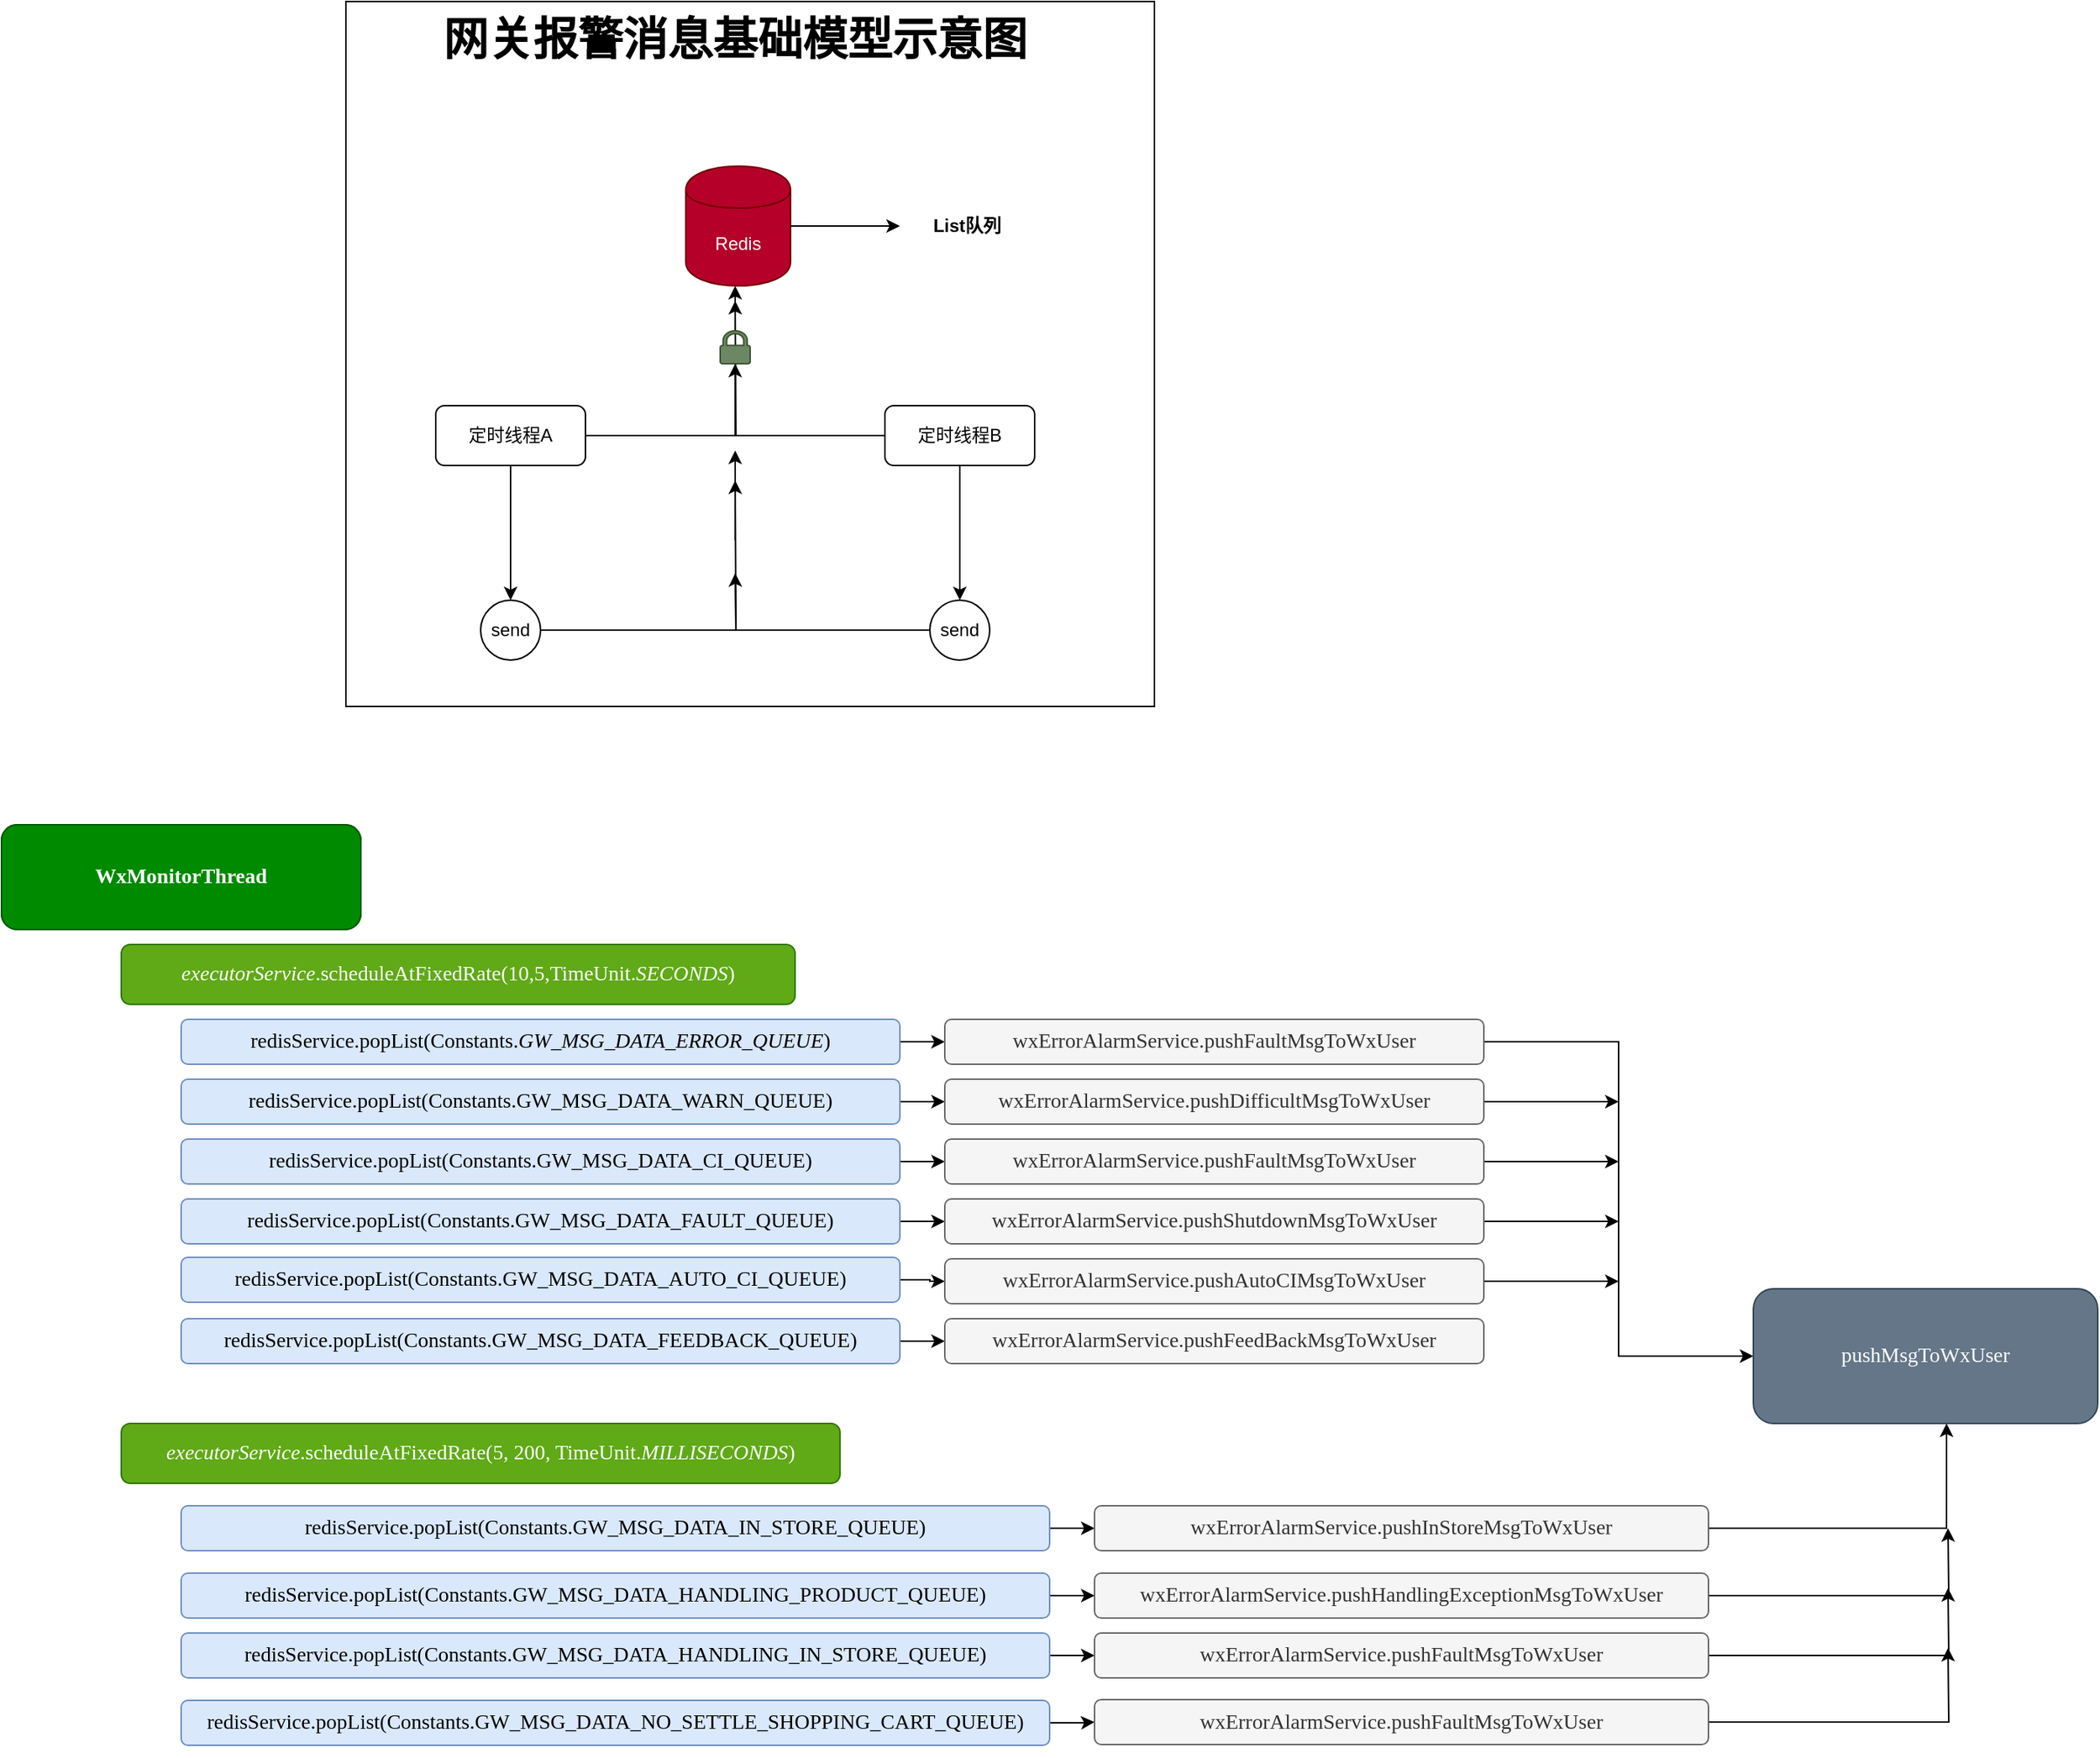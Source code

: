 <mxfile version="12.9.11" type="github">
  <diagram id="0iGwgGr-Oi8jdjV9H6Ax" name="Page-1">
    <mxGraphModel dx="2489" dy="762" grid="1" gridSize="10" guides="1" tooltips="1" connect="1" arrows="1" fold="1" page="1" pageScale="1" pageWidth="827" pageHeight="1169" math="0" shadow="0">
      <root>
        <mxCell id="0" />
        <mxCell id="1" parent="0" />
        <mxCell id="Dua-MCm0FBzaHcsmr25D-1" value="" style="rounded=0;whiteSpace=wrap;html=1;" vertex="1" parent="1">
          <mxGeometry x="-310" y="50" width="540" height="471" as="geometry" />
        </mxCell>
        <mxCell id="rj2z753RrD6WEbJDvLND-8" style="edgeStyle=orthogonalEdgeStyle;rounded=0;orthogonalLoop=1;jettySize=auto;html=1;" parent="1" source="rj2z753RrD6WEbJDvLND-1" edge="1">
          <mxGeometry relative="1" as="geometry">
            <mxPoint x="-50" y="250" as="targetPoint" />
          </mxGeometry>
        </mxCell>
        <mxCell id="rj2z753RrD6WEbJDvLND-10" style="edgeStyle=orthogonalEdgeStyle;rounded=0;orthogonalLoop=1;jettySize=auto;html=1;entryX=0.5;entryY=0;entryDx=0;entryDy=0;" parent="1" source="rj2z753RrD6WEbJDvLND-1" target="rj2z753RrD6WEbJDvLND-16" edge="1">
          <mxGeometry relative="1" as="geometry">
            <mxPoint x="-200" y="440" as="targetPoint" />
          </mxGeometry>
        </mxCell>
        <mxCell id="rj2z753RrD6WEbJDvLND-1" value="定时线程A" style="rounded=1;whiteSpace=wrap;html=1;" parent="1" vertex="1">
          <mxGeometry x="-250" y="320" width="100" height="40" as="geometry" />
        </mxCell>
        <mxCell id="rj2z753RrD6WEbJDvLND-9" style="edgeStyle=orthogonalEdgeStyle;rounded=0;orthogonalLoop=1;jettySize=auto;html=1;" parent="1" source="rj2z753RrD6WEbJDvLND-21" edge="1">
          <mxGeometry relative="1" as="geometry">
            <mxPoint x="-50" y="240" as="targetPoint" />
          </mxGeometry>
        </mxCell>
        <mxCell id="rj2z753RrD6WEbJDvLND-11" style="edgeStyle=orthogonalEdgeStyle;rounded=0;orthogonalLoop=1;jettySize=auto;html=1;" parent="1" source="rj2z753RrD6WEbJDvLND-4" edge="1">
          <mxGeometry relative="1" as="geometry">
            <mxPoint x="100" y="450" as="targetPoint" />
          </mxGeometry>
        </mxCell>
        <mxCell id="rj2z753RrD6WEbJDvLND-4" value="定时线程B" style="rounded=1;whiteSpace=wrap;html=1;" parent="1" vertex="1">
          <mxGeometry x="50" y="320" width="100" height="40" as="geometry" />
        </mxCell>
        <mxCell id="rj2z753RrD6WEbJDvLND-5" value="Redis" style="shape=cylinder;whiteSpace=wrap;html=1;boundedLbl=1;backgroundOutline=1;fillColor=#B50029;strokeColor=#6F0000;fontColor=#ffffff;" parent="1" vertex="1">
          <mxGeometry x="-83" y="160" width="70" height="80" as="geometry" />
        </mxCell>
        <mxCell id="rj2z753RrD6WEbJDvLND-12" value="List队列" style="text;html=1;strokeColor=none;fillColor=none;align=center;verticalAlign=middle;whiteSpace=wrap;rounded=0;fontStyle=1" parent="1" vertex="1">
          <mxGeometry x="60" y="190" width="90" height="20" as="geometry" />
        </mxCell>
        <mxCell id="rj2z753RrD6WEbJDvLND-13" value="" style="edgeStyle=orthogonalEdgeStyle;rounded=0;orthogonalLoop=1;jettySize=auto;html=1;" parent="1" source="rj2z753RrD6WEbJDvLND-5" target="rj2z753RrD6WEbJDvLND-12" edge="1">
          <mxGeometry relative="1" as="geometry" />
        </mxCell>
        <mxCell id="rj2z753RrD6WEbJDvLND-15" style="edgeStyle=orthogonalEdgeStyle;rounded=0;orthogonalLoop=1;jettySize=auto;html=1;" parent="1" source="rj2z753RrD6WEbJDvLND-14" edge="1">
          <mxGeometry relative="1" as="geometry">
            <mxPoint x="-50" y="370" as="targetPoint" />
          </mxGeometry>
        </mxCell>
        <mxCell id="rj2z753RrD6WEbJDvLND-14" value="send" style="ellipse;whiteSpace=wrap;html=1;aspect=fixed;" parent="1" vertex="1">
          <mxGeometry x="80" y="450" width="40" height="40" as="geometry" />
        </mxCell>
        <mxCell id="rj2z753RrD6WEbJDvLND-20" value="" style="edgeStyle=orthogonalEdgeStyle;rounded=0;orthogonalLoop=1;jettySize=auto;html=1;" parent="1" edge="1">
          <mxGeometry relative="1" as="geometry">
            <mxPoint x="-50" y="410" as="sourcePoint" />
            <mxPoint x="-50" y="350" as="targetPoint" />
          </mxGeometry>
        </mxCell>
        <mxCell id="rj2z753RrD6WEbJDvLND-16" value="send" style="ellipse;whiteSpace=wrap;html=1;aspect=fixed;" parent="1" vertex="1">
          <mxGeometry x="-220" y="450" width="40" height="40" as="geometry" />
        </mxCell>
        <mxCell id="rj2z753RrD6WEbJDvLND-21" value="" style="pointerEvents=1;shadow=0;dashed=0;html=1;strokeColor=#3A5431;labelPosition=center;verticalLabelPosition=bottom;verticalAlign=top;outlineConnect=0;align=center;shape=mxgraph.office.security.lock_protected;fillColor=#6d8764;fontColor=#ffffff;" parent="1" vertex="1">
          <mxGeometry x="-60" y="270" width="20" height="22" as="geometry" />
        </mxCell>
        <mxCell id="rj2z753RrD6WEbJDvLND-22" style="edgeStyle=orthogonalEdgeStyle;rounded=0;orthogonalLoop=1;jettySize=auto;html=1;" parent="1" source="rj2z753RrD6WEbJDvLND-4" target="rj2z753RrD6WEbJDvLND-21" edge="1">
          <mxGeometry relative="1" as="geometry">
            <mxPoint x="-50" y="240" as="targetPoint" />
            <mxPoint x="50" y="340" as="sourcePoint" />
          </mxGeometry>
        </mxCell>
        <mxCell id="rj2z753RrD6WEbJDvLND-25" value="" style="edgeStyle=orthogonalEdgeStyle;rounded=0;orthogonalLoop=1;jettySize=auto;html=1;" parent="1" source="rj2z753RrD6WEbJDvLND-16" edge="1">
          <mxGeometry relative="1" as="geometry">
            <mxPoint x="-180" y="470" as="sourcePoint" />
            <mxPoint x="-50" y="432" as="targetPoint" />
          </mxGeometry>
        </mxCell>
        <mxCell id="rj2z753RrD6WEbJDvLND-29" value="&lt;font style=&quot;font-size: 30px&quot;&gt;&lt;b&gt;网关报警消息基础模型示意图&lt;/b&gt;&lt;/font&gt;" style="text;html=1;strokeColor=none;fillColor=none;align=center;verticalAlign=middle;whiteSpace=wrap;rounded=0;shadow=0;dashed=1;" parent="1" vertex="1">
          <mxGeometry x="-265" y="50" width="430" height="50" as="geometry" />
        </mxCell>
        <mxCell id="Dua-MCm0FBzaHcsmr25D-5" value="&lt;pre style=&quot;font-family: &amp;quot;source code pro&amp;quot; ; font-size: 10.5pt&quot;&gt;WxMonitorThread&lt;/pre&gt;" style="rounded=1;whiteSpace=wrap;html=1;fontStyle=1;fillColor=#008a00;strokeColor=#005700;fontColor=#ffffff;" vertex="1" parent="1">
          <mxGeometry x="-540" y="600" width="240" height="70" as="geometry" />
        </mxCell>
        <mxCell id="Dua-MCm0FBzaHcsmr25D-6" value="&lt;pre style=&quot;font-family: &amp;#34;source code pro&amp;#34; ; font-size: 10.5pt&quot;&gt;&lt;span style=&quot;font-style: italic&quot;&gt;executorService&lt;/span&gt;.scheduleAtFixedRate(10,5,TimeUnit.&lt;span style=&quot;font-family: &amp;#34;source code pro&amp;#34; ; font-size: 10.5pt ; font-style: italic&quot;&gt;SECONDS&lt;/span&gt;)&lt;/pre&gt;" style="rounded=1;whiteSpace=wrap;html=1;fillColor=#60a917;strokeColor=#2D7600;fontColor=#ffffff;" vertex="1" parent="1">
          <mxGeometry x="-460" y="680" width="450" height="40" as="geometry" />
        </mxCell>
        <mxCell id="Dua-MCm0FBzaHcsmr25D-19" value="" style="edgeStyle=orthogonalEdgeStyle;rounded=0;orthogonalLoop=1;jettySize=auto;html=1;" edge="1" parent="1" source="Dua-MCm0FBzaHcsmr25D-7" target="Dua-MCm0FBzaHcsmr25D-8">
          <mxGeometry relative="1" as="geometry" />
        </mxCell>
        <mxCell id="Dua-MCm0FBzaHcsmr25D-7" value="&lt;pre style=&quot;font-family: &amp;#34;source code pro&amp;#34; ; font-size: 10.5pt&quot;&gt;&lt;span&gt;redisService&lt;/span&gt;.popList(Constants.&lt;span style=&quot;font-style: italic&quot;&gt;GW_MSG_DATA_ERROR_QUEUE&lt;/span&gt;)&lt;/pre&gt;" style="rounded=1;whiteSpace=wrap;html=1;fillColor=#dae8fc;strokeColor=#6c8ebf;" vertex="1" parent="1">
          <mxGeometry x="-420" y="730" width="480" height="30" as="geometry" />
        </mxCell>
        <mxCell id="Dua-MCm0FBzaHcsmr25D-42" style="edgeStyle=orthogonalEdgeStyle;rounded=0;orthogonalLoop=1;jettySize=auto;html=1;entryX=0;entryY=0.5;entryDx=0;entryDy=0;" edge="1" parent="1" source="Dua-MCm0FBzaHcsmr25D-8" target="Dua-MCm0FBzaHcsmr25D-41">
          <mxGeometry relative="1" as="geometry" />
        </mxCell>
        <mxCell id="Dua-MCm0FBzaHcsmr25D-8" value="&lt;pre style=&quot;font-family: &amp;quot;source code pro&amp;quot; ; font-size: 10.5pt&quot;&gt;&lt;span&gt;wxErrorAlarmService&lt;/span&gt;.pushFaultMsgToWxUser&lt;/pre&gt;" style="rounded=1;whiteSpace=wrap;html=1;align=center;fillColor=#f5f5f5;strokeColor=#666666;fontColor=#333333;" vertex="1" parent="1">
          <mxGeometry x="90" y="730" width="360" height="30" as="geometry" />
        </mxCell>
        <mxCell id="Dua-MCm0FBzaHcsmr25D-22" value="" style="edgeStyle=orthogonalEdgeStyle;rounded=0;orthogonalLoop=1;jettySize=auto;html=1;" edge="1" parent="1" source="Dua-MCm0FBzaHcsmr25D-9" target="Dua-MCm0FBzaHcsmr25D-10">
          <mxGeometry relative="1" as="geometry" />
        </mxCell>
        <mxCell id="Dua-MCm0FBzaHcsmr25D-9" value="&lt;pre style=&quot;font-family: &amp;#34;source code pro&amp;#34; ; font-size: 10.5pt&quot;&gt;&lt;span&gt;redisService&lt;/span&gt;.popList(Constants.GW_MSG_DATA_WARN_QUEUE)&lt;br&gt;&lt;/pre&gt;" style="rounded=1;whiteSpace=wrap;html=1;fillColor=#dae8fc;strokeColor=#6c8ebf;" vertex="1" parent="1">
          <mxGeometry x="-420" y="770" width="480" height="30" as="geometry" />
        </mxCell>
        <mxCell id="Dua-MCm0FBzaHcsmr25D-50" style="edgeStyle=orthogonalEdgeStyle;rounded=0;orthogonalLoop=1;jettySize=auto;html=1;" edge="1" parent="1" source="Dua-MCm0FBzaHcsmr25D-10">
          <mxGeometry relative="1" as="geometry">
            <mxPoint x="540" y="785" as="targetPoint" />
          </mxGeometry>
        </mxCell>
        <mxCell id="Dua-MCm0FBzaHcsmr25D-10" value="&lt;pre style=&quot;font-family: &amp;quot;source code pro&amp;quot; ; font-size: 10.5pt&quot;&gt;&lt;span&gt;wxErrorAlarmService&lt;/span&gt;.pushDifficultMsgToWxUser&lt;/pre&gt;" style="rounded=1;whiteSpace=wrap;html=1;align=center;fillColor=#f5f5f5;strokeColor=#666666;fontColor=#333333;" vertex="1" parent="1">
          <mxGeometry x="90" y="770" width="360" height="30" as="geometry" />
        </mxCell>
        <mxCell id="Dua-MCm0FBzaHcsmr25D-23" value="" style="edgeStyle=orthogonalEdgeStyle;rounded=0;orthogonalLoop=1;jettySize=auto;html=1;" edge="1" parent="1" source="Dua-MCm0FBzaHcsmr25D-11" target="Dua-MCm0FBzaHcsmr25D-12">
          <mxGeometry relative="1" as="geometry" />
        </mxCell>
        <mxCell id="Dua-MCm0FBzaHcsmr25D-11" value="&lt;pre style=&quot;font-family: &amp;#34;source code pro&amp;#34; ; font-size: 10.5pt&quot;&gt;&lt;span&gt;redisService&lt;/span&gt;.popList(Constants.GW_MSG_DATA_CI_QUEUE)&lt;br&gt;&lt;/pre&gt;" style="rounded=1;whiteSpace=wrap;html=1;fillColor=#dae8fc;strokeColor=#6c8ebf;" vertex="1" parent="1">
          <mxGeometry x="-420" y="810" width="480" height="30" as="geometry" />
        </mxCell>
        <mxCell id="Dua-MCm0FBzaHcsmr25D-49" style="edgeStyle=orthogonalEdgeStyle;rounded=0;orthogonalLoop=1;jettySize=auto;html=1;" edge="1" parent="1" source="Dua-MCm0FBzaHcsmr25D-12">
          <mxGeometry relative="1" as="geometry">
            <mxPoint x="540" y="825" as="targetPoint" />
          </mxGeometry>
        </mxCell>
        <mxCell id="Dua-MCm0FBzaHcsmr25D-12" value="&lt;pre style=&quot;font-family: &amp;quot;source code pro&amp;quot; ; font-size: 10.5pt&quot;&gt;&lt;span&gt;wxErrorAlarmService&lt;/span&gt;.pushFaultMsgToWxUser&lt;/pre&gt;" style="rounded=1;whiteSpace=wrap;html=1;align=center;fillColor=#f5f5f5;strokeColor=#666666;fontColor=#333333;" vertex="1" parent="1">
          <mxGeometry x="90" y="810" width="360" height="30" as="geometry" />
        </mxCell>
        <mxCell id="Dua-MCm0FBzaHcsmr25D-24" value="" style="edgeStyle=orthogonalEdgeStyle;rounded=0;orthogonalLoop=1;jettySize=auto;html=1;" edge="1" parent="1" source="Dua-MCm0FBzaHcsmr25D-13" target="Dua-MCm0FBzaHcsmr25D-14">
          <mxGeometry relative="1" as="geometry" />
        </mxCell>
        <mxCell id="Dua-MCm0FBzaHcsmr25D-13" value="&lt;pre style=&quot;font-family: &amp;#34;source code pro&amp;#34; ; font-size: 10.5pt&quot;&gt;&lt;span&gt;redisService&lt;/span&gt;.popList(Constants.GW_MSG_DATA_FAULT_QUEUE)&lt;br&gt;&lt;/pre&gt;" style="rounded=1;whiteSpace=wrap;html=1;fillColor=#dae8fc;strokeColor=#6c8ebf;" vertex="1" parent="1">
          <mxGeometry x="-420" y="850" width="480" height="30" as="geometry" />
        </mxCell>
        <mxCell id="Dua-MCm0FBzaHcsmr25D-48" style="edgeStyle=orthogonalEdgeStyle;rounded=0;orthogonalLoop=1;jettySize=auto;html=1;" edge="1" parent="1" source="Dua-MCm0FBzaHcsmr25D-14">
          <mxGeometry relative="1" as="geometry">
            <mxPoint x="540" y="865" as="targetPoint" />
          </mxGeometry>
        </mxCell>
        <mxCell id="Dua-MCm0FBzaHcsmr25D-14" value="&lt;pre style=&quot;font-family: &amp;quot;source code pro&amp;quot; ; font-size: 10.5pt&quot;&gt;&lt;span&gt;wxErrorAlarmService&lt;/span&gt;.pushShutdownMsgToWxUser&lt;/pre&gt;" style="rounded=1;whiteSpace=wrap;html=1;align=center;fillColor=#f5f5f5;strokeColor=#666666;fontColor=#333333;" vertex="1" parent="1">
          <mxGeometry x="90" y="850" width="360" height="30" as="geometry" />
        </mxCell>
        <mxCell id="Dua-MCm0FBzaHcsmr25D-25" value="" style="edgeStyle=orthogonalEdgeStyle;rounded=0;orthogonalLoop=1;jettySize=auto;html=1;" edge="1" parent="1" source="Dua-MCm0FBzaHcsmr25D-15" target="Dua-MCm0FBzaHcsmr25D-16">
          <mxGeometry relative="1" as="geometry" />
        </mxCell>
        <mxCell id="Dua-MCm0FBzaHcsmr25D-15" value="&lt;pre style=&quot;font-family: &amp;#34;source code pro&amp;#34; ; font-size: 10.5pt&quot;&gt;&lt;span&gt;redisService&lt;/span&gt;.popList(Constants.GW_MSG_DATA_AUTO_CI_QUEUE)&lt;br&gt;&lt;/pre&gt;" style="rounded=1;whiteSpace=wrap;html=1;fillColor=#dae8fc;strokeColor=#6c8ebf;" vertex="1" parent="1">
          <mxGeometry x="-420" y="889" width="480" height="30" as="geometry" />
        </mxCell>
        <mxCell id="Dua-MCm0FBzaHcsmr25D-46" style="edgeStyle=orthogonalEdgeStyle;rounded=0;orthogonalLoop=1;jettySize=auto;html=1;" edge="1" parent="1" source="Dua-MCm0FBzaHcsmr25D-16">
          <mxGeometry relative="1" as="geometry">
            <mxPoint x="540" y="905" as="targetPoint" />
          </mxGeometry>
        </mxCell>
        <mxCell id="Dua-MCm0FBzaHcsmr25D-16" value="&lt;pre style=&quot;font-family: &amp;quot;source code pro&amp;quot; ; font-size: 10.5pt&quot;&gt;&lt;span&gt;wxErrorAlarmService&lt;/span&gt;.pushAutoCIMsgToWxUser&lt;/pre&gt;" style="rounded=1;whiteSpace=wrap;html=1;align=center;fillColor=#f5f5f5;strokeColor=#666666;fontColor=#333333;" vertex="1" parent="1">
          <mxGeometry x="90" y="890" width="360" height="30" as="geometry" />
        </mxCell>
        <mxCell id="Dua-MCm0FBzaHcsmr25D-26" value="" style="edgeStyle=orthogonalEdgeStyle;rounded=0;orthogonalLoop=1;jettySize=auto;html=1;" edge="1" parent="1" source="Dua-MCm0FBzaHcsmr25D-17" target="Dua-MCm0FBzaHcsmr25D-18">
          <mxGeometry relative="1" as="geometry" />
        </mxCell>
        <mxCell id="Dua-MCm0FBzaHcsmr25D-17" value="&lt;pre style=&quot;font-family: &amp;#34;source code pro&amp;#34; ; font-size: 10.5pt&quot;&gt;&lt;span&gt;redisService&lt;/span&gt;.popList(Constants.GW_MSG_DATA_FEEDBACK_QUEUE)&lt;br&gt;&lt;/pre&gt;" style="rounded=1;whiteSpace=wrap;html=1;fillColor=#dae8fc;strokeColor=#6c8ebf;" vertex="1" parent="1">
          <mxGeometry x="-420" y="930" width="480" height="30" as="geometry" />
        </mxCell>
        <mxCell id="Dua-MCm0FBzaHcsmr25D-18" value="&lt;pre style=&quot;font-family: &amp;quot;source code pro&amp;quot; ; font-size: 10.5pt&quot;&gt;&lt;span&gt;wxErrorAlarmService&lt;/span&gt;.pushFeedBackMsgToWxUser&lt;/pre&gt;" style="rounded=1;whiteSpace=wrap;html=1;align=center;fillColor=#f5f5f5;strokeColor=#666666;fontColor=#333333;" vertex="1" parent="1">
          <mxGeometry x="90" y="930" width="360" height="30" as="geometry" />
        </mxCell>
        <mxCell id="Dua-MCm0FBzaHcsmr25D-27" value="&lt;pre style=&quot;font-family: &amp;#34;source code pro&amp;#34; ; font-size: 10.5pt&quot;&gt;&lt;span style=&quot;font-style: italic&quot;&gt;executorService&lt;/span&gt;.scheduleAtFixedRate(5&lt;span style=&quot;font-family: &amp;#34;source code pro&amp;#34; ; font-size: 10.5pt&quot;&gt;, &lt;/span&gt;&lt;span style=&quot;font-family: &amp;#34;source code pro&amp;#34; ; font-size: 10.5pt&quot;&gt;200&lt;/span&gt;&lt;span style=&quot;font-family: &amp;#34;source code pro&amp;#34; ; font-size: 10.5pt&quot;&gt;, &lt;/span&gt;&lt;span style=&quot;font-family: &amp;#34;source code pro&amp;#34; ; font-size: 10.5pt&quot;&gt;TimeUnit.&lt;/span&gt;&lt;span style=&quot;font-family: &amp;#34;source code pro&amp;#34; ; font-size: 10.5pt ; font-style: italic&quot;&gt;MILLISECONDS&lt;/span&gt;)&lt;br&gt;&lt;/pre&gt;" style="rounded=1;whiteSpace=wrap;html=1;fillColor=#60a917;strokeColor=#2D7600;fontColor=#ffffff;" vertex="1" parent="1">
          <mxGeometry x="-460" y="1000" width="480" height="40" as="geometry" />
        </mxCell>
        <mxCell id="Dua-MCm0FBzaHcsmr25D-36" value="" style="edgeStyle=orthogonalEdgeStyle;rounded=0;orthogonalLoop=1;jettySize=auto;html=1;" edge="1" parent="1" source="Dua-MCm0FBzaHcsmr25D-28" target="Dua-MCm0FBzaHcsmr25D-29">
          <mxGeometry relative="1" as="geometry" />
        </mxCell>
        <mxCell id="Dua-MCm0FBzaHcsmr25D-28" value="&lt;pre style=&quot;font-family: &amp;#34;source code pro&amp;#34; ; font-size: 10.5pt&quot;&gt;&lt;span&gt;redisService&lt;/span&gt;.popList(Constants.GW_MSG_DATA_IN_STORE_QUEUE)&lt;br&gt;&lt;/pre&gt;" style="rounded=1;whiteSpace=wrap;html=1;fillColor=#dae8fc;strokeColor=#6c8ebf;" vertex="1" parent="1">
          <mxGeometry x="-420" y="1055" width="580" height="30" as="geometry" />
        </mxCell>
        <mxCell id="Dua-MCm0FBzaHcsmr25D-51" style="edgeStyle=orthogonalEdgeStyle;rounded=0;orthogonalLoop=1;jettySize=auto;html=1;entryX=0.561;entryY=1;entryDx=0;entryDy=0;entryPerimeter=0;" edge="1" parent="1" source="Dua-MCm0FBzaHcsmr25D-29" target="Dua-MCm0FBzaHcsmr25D-41">
          <mxGeometry relative="1" as="geometry" />
        </mxCell>
        <mxCell id="Dua-MCm0FBzaHcsmr25D-29" value="&lt;pre style=&quot;font-family: &amp;#34;source code pro&amp;#34; ; font-size: 10.5pt&quot;&gt;&lt;span&gt;wxErrorAlarmService&lt;/span&gt;.pushInStoreMsgToWxUser&lt;/pre&gt;" style="rounded=1;whiteSpace=wrap;html=1;align=center;fillColor=#f5f5f5;strokeColor=#666666;fontColor=#333333;" vertex="1" parent="1">
          <mxGeometry x="190" y="1055" width="410" height="30" as="geometry" />
        </mxCell>
        <mxCell id="Dua-MCm0FBzaHcsmr25D-37" value="" style="edgeStyle=orthogonalEdgeStyle;rounded=0;orthogonalLoop=1;jettySize=auto;html=1;" edge="1" parent="1" source="Dua-MCm0FBzaHcsmr25D-30" target="Dua-MCm0FBzaHcsmr25D-31">
          <mxGeometry relative="1" as="geometry" />
        </mxCell>
        <mxCell id="Dua-MCm0FBzaHcsmr25D-30" value="&lt;pre style=&quot;font-family: &amp;#34;source code pro&amp;#34; ; font-size: 10.5pt&quot;&gt;&lt;span&gt;redisService&lt;/span&gt;.popList(Constants.GW_MSG_DATA_HANDLING_PRODUCT_QUEUE)&lt;br&gt;&lt;/pre&gt;" style="rounded=1;whiteSpace=wrap;html=1;fillColor=#dae8fc;strokeColor=#6c8ebf;" vertex="1" parent="1">
          <mxGeometry x="-420" y="1100" width="580" height="30" as="geometry" />
        </mxCell>
        <mxCell id="Dua-MCm0FBzaHcsmr25D-52" style="edgeStyle=orthogonalEdgeStyle;rounded=0;orthogonalLoop=1;jettySize=auto;html=1;" edge="1" parent="1" source="Dua-MCm0FBzaHcsmr25D-31">
          <mxGeometry relative="1" as="geometry">
            <mxPoint x="760" y="1070" as="targetPoint" />
          </mxGeometry>
        </mxCell>
        <mxCell id="Dua-MCm0FBzaHcsmr25D-31" value="&lt;pre style=&quot;font-family: &amp;#34;source code pro&amp;#34; ; font-size: 10.5pt&quot;&gt;&lt;span&gt;wxErrorAlarmService&lt;/span&gt;.pushHandlingExceptionMsgToWxUser&lt;/pre&gt;" style="rounded=1;whiteSpace=wrap;html=1;align=center;fillColor=#f5f5f5;strokeColor=#666666;fontColor=#333333;" vertex="1" parent="1">
          <mxGeometry x="190" y="1100" width="410" height="30" as="geometry" />
        </mxCell>
        <mxCell id="Dua-MCm0FBzaHcsmr25D-38" value="" style="edgeStyle=orthogonalEdgeStyle;rounded=0;orthogonalLoop=1;jettySize=auto;html=1;" edge="1" parent="1" source="Dua-MCm0FBzaHcsmr25D-32" target="Dua-MCm0FBzaHcsmr25D-33">
          <mxGeometry relative="1" as="geometry" />
        </mxCell>
        <mxCell id="Dua-MCm0FBzaHcsmr25D-32" value="&lt;pre style=&quot;font-family: &amp;#34;source code pro&amp;#34; ; font-size: 10.5pt&quot;&gt;&lt;span&gt;redisService&lt;/span&gt;.popList(Constants.GW_MSG_DATA_HANDLING_IN_STORE_QUEUE)&lt;br&gt;&lt;/pre&gt;" style="rounded=1;whiteSpace=wrap;html=1;fillColor=#dae8fc;strokeColor=#6c8ebf;" vertex="1" parent="1">
          <mxGeometry x="-420" y="1140" width="580" height="30" as="geometry" />
        </mxCell>
        <mxCell id="Dua-MCm0FBzaHcsmr25D-53" style="edgeStyle=orthogonalEdgeStyle;rounded=0;orthogonalLoop=1;jettySize=auto;html=1;" edge="1" parent="1" source="Dua-MCm0FBzaHcsmr25D-33">
          <mxGeometry relative="1" as="geometry">
            <mxPoint x="760" y="1110" as="targetPoint" />
          </mxGeometry>
        </mxCell>
        <mxCell id="Dua-MCm0FBzaHcsmr25D-33" value="&lt;pre style=&quot;font-family: &amp;quot;source code pro&amp;quot; ; font-size: 10.5pt&quot;&gt;&lt;span&gt;wxErrorAlarmService&lt;/span&gt;.pushFaultMsgToWxUser&lt;/pre&gt;" style="rounded=1;whiteSpace=wrap;html=1;align=center;fillColor=#f5f5f5;strokeColor=#666666;fontColor=#333333;" vertex="1" parent="1">
          <mxGeometry x="190" y="1140" width="410" height="30" as="geometry" />
        </mxCell>
        <mxCell id="Dua-MCm0FBzaHcsmr25D-39" value="" style="edgeStyle=orthogonalEdgeStyle;rounded=0;orthogonalLoop=1;jettySize=auto;html=1;" edge="1" parent="1" source="Dua-MCm0FBzaHcsmr25D-34" target="Dua-MCm0FBzaHcsmr25D-35">
          <mxGeometry relative="1" as="geometry" />
        </mxCell>
        <mxCell id="Dua-MCm0FBzaHcsmr25D-34" value="&lt;pre style=&quot;font-family: &amp;#34;source code pro&amp;#34; ; font-size: 10.5pt&quot;&gt;&lt;span&gt;redisService&lt;/span&gt;.popList(Constants.GW_MSG_DATA_NO_SETTLE_SHOPPING_CART_QUEUE)&lt;br&gt;&lt;/pre&gt;" style="rounded=1;whiteSpace=wrap;html=1;fillColor=#dae8fc;strokeColor=#6c8ebf;" vertex="1" parent="1">
          <mxGeometry x="-420" y="1185" width="580" height="30" as="geometry" />
        </mxCell>
        <mxCell id="Dua-MCm0FBzaHcsmr25D-54" style="edgeStyle=orthogonalEdgeStyle;rounded=0;orthogonalLoop=1;jettySize=auto;html=1;" edge="1" parent="1" source="Dua-MCm0FBzaHcsmr25D-35">
          <mxGeometry relative="1" as="geometry">
            <mxPoint x="760" y="1150" as="targetPoint" />
          </mxGeometry>
        </mxCell>
        <mxCell id="Dua-MCm0FBzaHcsmr25D-35" value="&lt;pre style=&quot;font-family: &amp;quot;source code pro&amp;quot; ; font-size: 10.5pt&quot;&gt;&lt;span&gt;wxErrorAlarmService&lt;/span&gt;.pushFaultMsgToWxUser&lt;/pre&gt;" style="rounded=1;whiteSpace=wrap;html=1;align=center;fillColor=#f5f5f5;strokeColor=#666666;fontColor=#333333;" vertex="1" parent="1">
          <mxGeometry x="190" y="1184.5" width="410" height="30" as="geometry" />
        </mxCell>
        <mxCell id="Dua-MCm0FBzaHcsmr25D-40" value="&lt;pre style=&quot;font-family: &amp;quot;source code pro&amp;quot; ; font-size: 10.5pt&quot;&gt;WxMonitorThread&lt;/pre&gt;" style="rounded=1;whiteSpace=wrap;html=1;fontStyle=1;fillColor=#008a00;strokeColor=#005700;fontColor=#ffffff;" vertex="1" parent="1">
          <mxGeometry x="-540" y="600" width="240" height="70" as="geometry" />
        </mxCell>
        <mxCell id="Dua-MCm0FBzaHcsmr25D-41" value="&lt;pre style=&quot;font-family: &amp;#34;source code pro&amp;#34; ; font-size: 10.5pt&quot;&gt;&lt;span&gt;pushMsgToWxUser&lt;/span&gt;&lt;/pre&gt;" style="rounded=1;whiteSpace=wrap;html=1;align=center;fillColor=#647687;strokeColor=#314354;fontColor=#ffffff;" vertex="1" parent="1">
          <mxGeometry x="630" y="910" width="230" height="90" as="geometry" />
        </mxCell>
      </root>
    </mxGraphModel>
  </diagram>
</mxfile>
